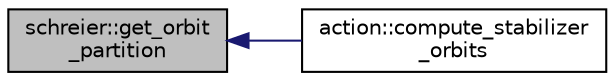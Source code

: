 digraph "schreier::get_orbit_partition"
{
  edge [fontname="Helvetica",fontsize="10",labelfontname="Helvetica",labelfontsize="10"];
  node [fontname="Helvetica",fontsize="10",shape=record];
  rankdir="LR";
  Node1559 [label="schreier::get_orbit\l_partition",height=0.2,width=0.4,color="black", fillcolor="grey75", style="filled", fontcolor="black"];
  Node1559 -> Node1560 [dir="back",color="midnightblue",fontsize="10",style="solid",fontname="Helvetica"];
  Node1560 [label="action::compute_stabilizer\l_orbits",height=0.2,width=0.4,color="black", fillcolor="white", style="filled",URL="$d2/d86/classaction.html#a460cd7c4b648f59ce370386f4322e972"];
}
